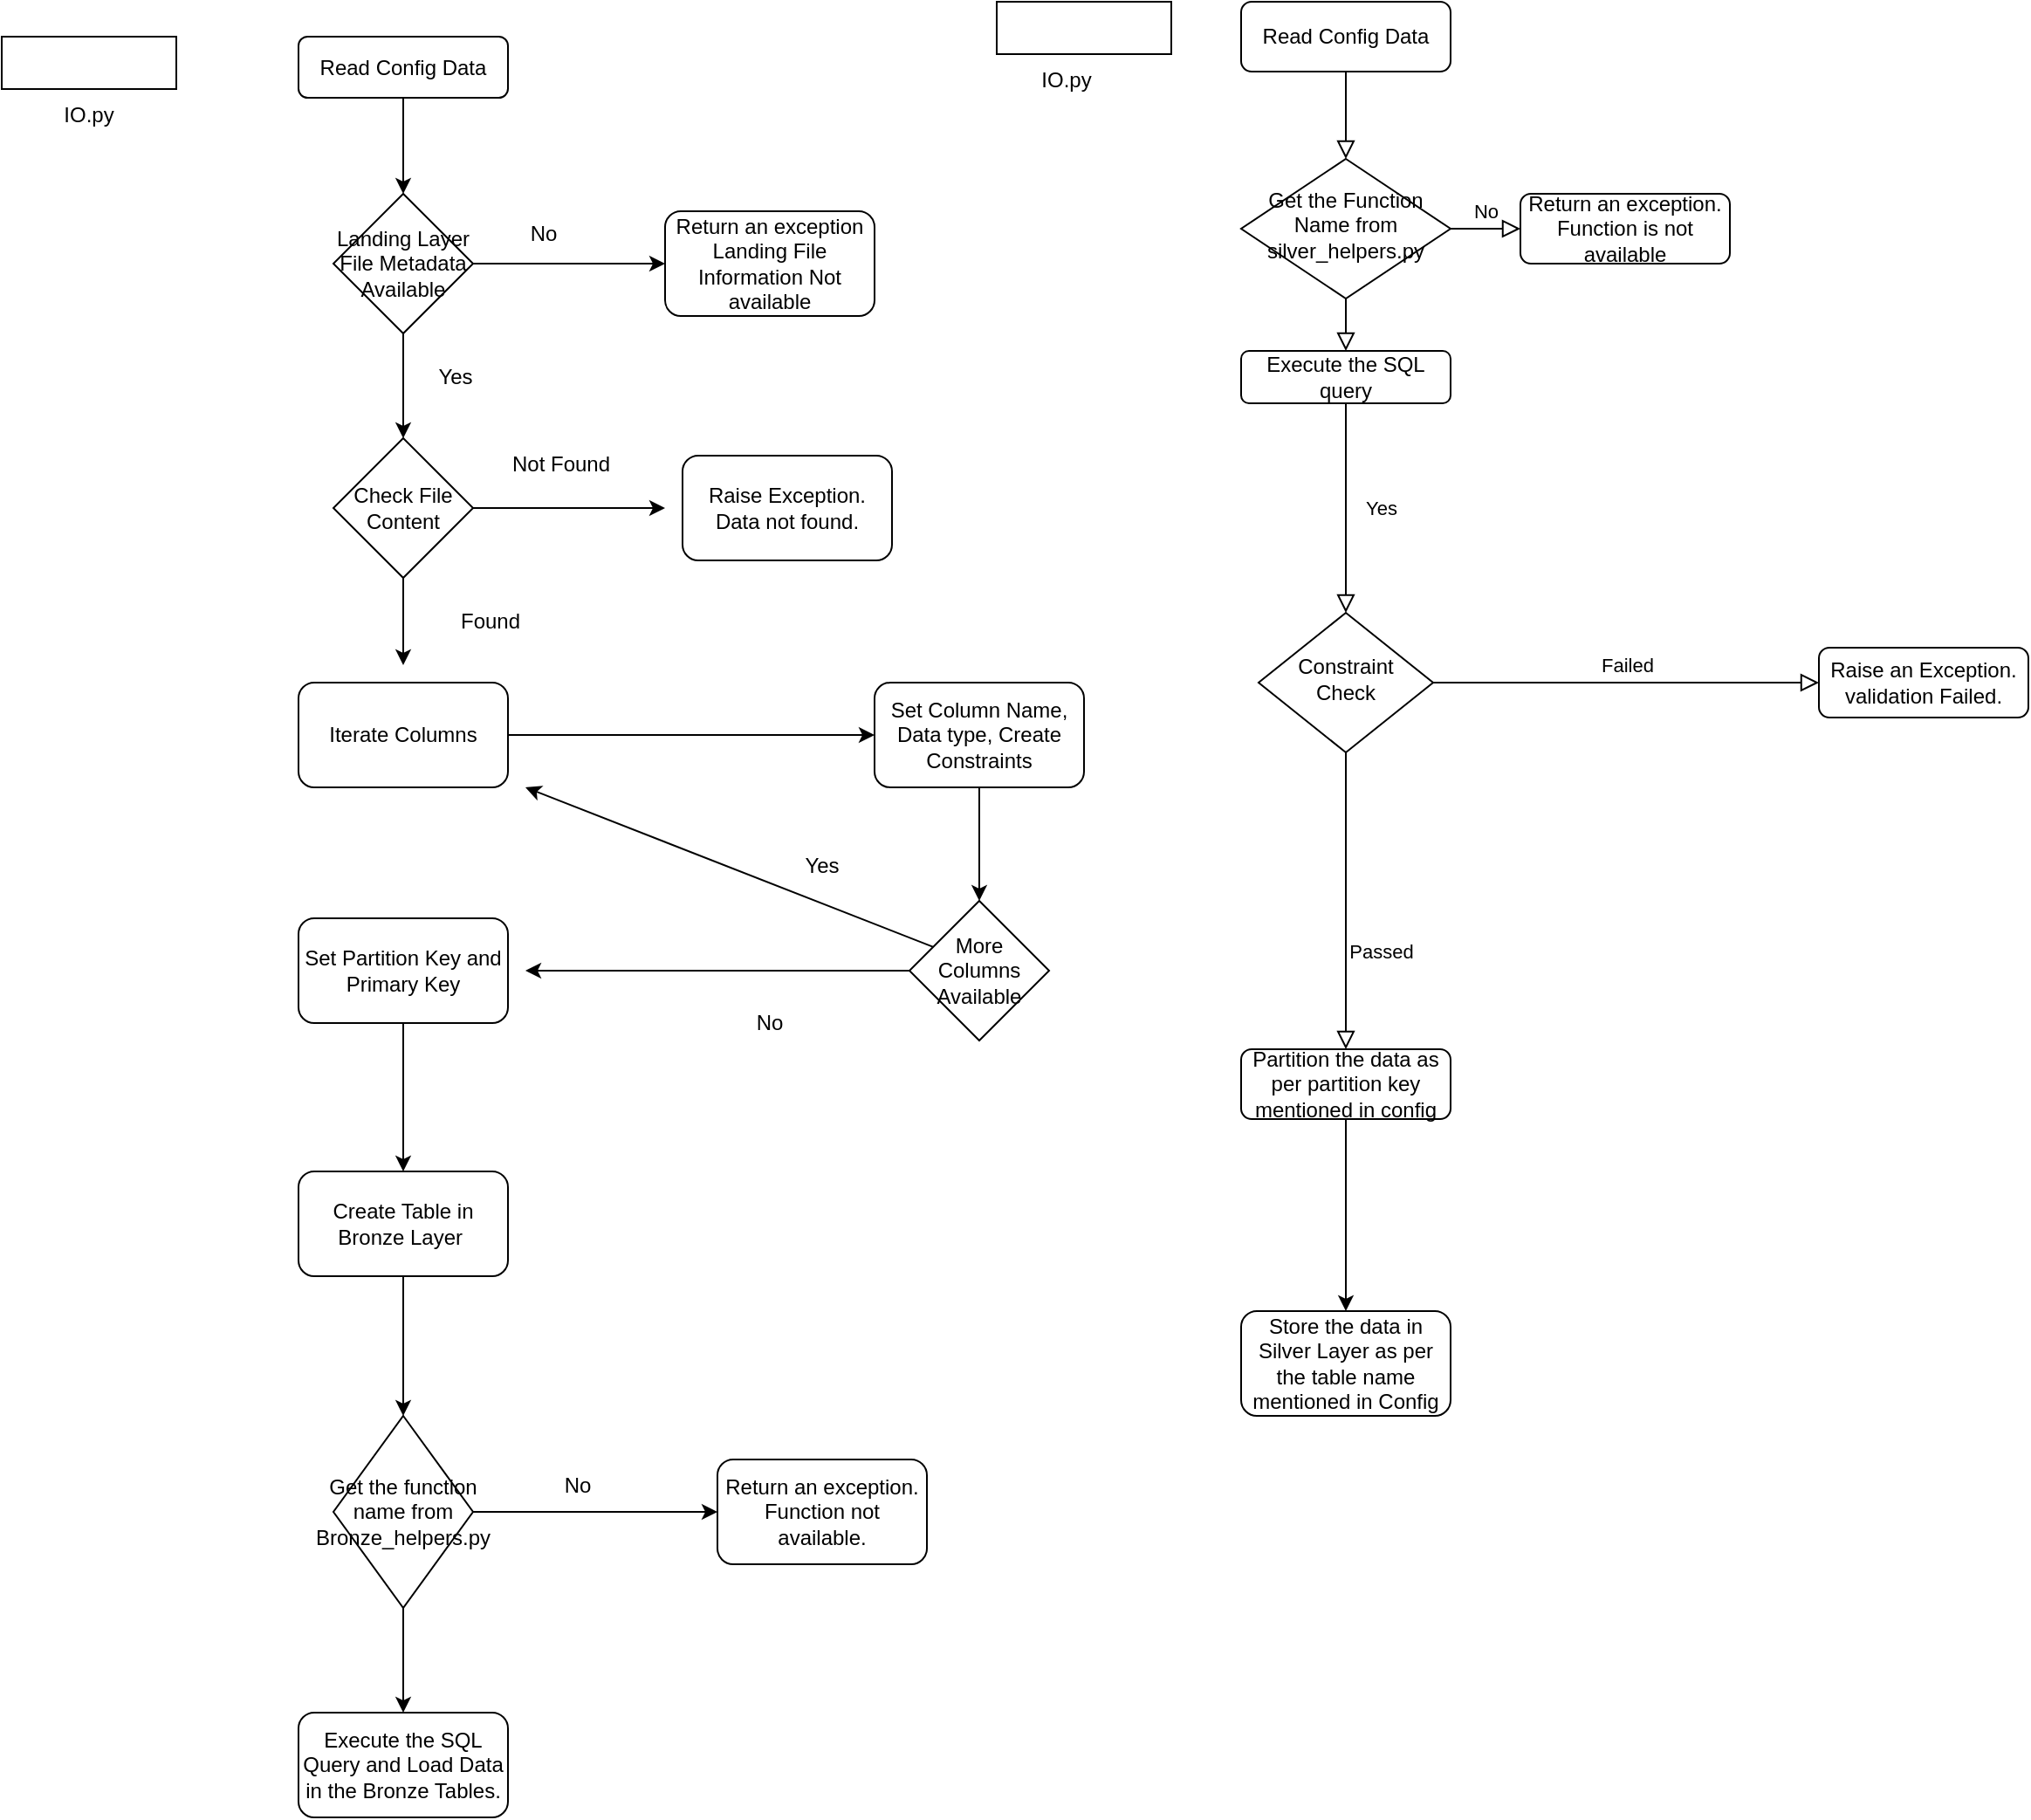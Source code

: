 <mxfile version="25.0.3">
  <diagram id="C5RBs43oDa-KdzZeNtuy" name="Page-1">
    <mxGraphModel dx="794" dy="446" grid="1" gridSize="10" guides="1" tooltips="1" connect="1" arrows="1" fold="1" page="1" pageScale="1" pageWidth="827" pageHeight="1169" math="0" shadow="0">
      <root>
        <mxCell id="WIyWlLk6GJQsqaUBKTNV-0" />
        <mxCell id="WIyWlLk6GJQsqaUBKTNV-1" parent="WIyWlLk6GJQsqaUBKTNV-0" />
        <mxCell id="dKazAt809gk_jQsjABky-11" value="" style="rounded=0;html=1;jettySize=auto;orthogonalLoop=1;fontSize=11;endArrow=block;endFill=0;endSize=8;strokeWidth=1;shadow=0;labelBackgroundColor=none;edgeStyle=orthogonalEdgeStyle;" parent="WIyWlLk6GJQsqaUBKTNV-1" source="dKazAt809gk_jQsjABky-12" target="dKazAt809gk_jQsjABky-15" edge="1">
          <mxGeometry relative="1" as="geometry" />
        </mxCell>
        <mxCell id="dKazAt809gk_jQsjABky-12" value="Read Config Data" style="rounded=1;whiteSpace=wrap;html=1;fontSize=12;glass=0;strokeWidth=1;shadow=0;" parent="WIyWlLk6GJQsqaUBKTNV-1" vertex="1">
          <mxGeometry x="790" y="80" width="120" height="40" as="geometry" />
        </mxCell>
        <mxCell id="dKazAt809gk_jQsjABky-13" value="Yes" style="rounded=0;html=1;jettySize=auto;orthogonalLoop=1;fontSize=11;endArrow=block;endFill=0;endSize=8;strokeWidth=1;shadow=0;labelBackgroundColor=none;edgeStyle=orthogonalEdgeStyle;" parent="WIyWlLk6GJQsqaUBKTNV-1" source="dKazAt809gk_jQsjABky-26" target="dKazAt809gk_jQsjABky-19" edge="1">
          <mxGeometry y="20" relative="1" as="geometry">
            <mxPoint as="offset" />
          </mxGeometry>
        </mxCell>
        <mxCell id="dKazAt809gk_jQsjABky-14" value="No" style="edgeStyle=orthogonalEdgeStyle;rounded=0;html=1;jettySize=auto;orthogonalLoop=1;fontSize=11;endArrow=block;endFill=0;endSize=8;strokeWidth=1;shadow=0;labelBackgroundColor=none;" parent="WIyWlLk6GJQsqaUBKTNV-1" source="dKazAt809gk_jQsjABky-15" target="dKazAt809gk_jQsjABky-16" edge="1">
          <mxGeometry y="10" relative="1" as="geometry">
            <mxPoint as="offset" />
          </mxGeometry>
        </mxCell>
        <mxCell id="dKazAt809gk_jQsjABky-15" value="Get the Function Name from silver_helpers.py" style="rhombus;whiteSpace=wrap;html=1;shadow=0;fontFamily=Helvetica;fontSize=12;align=center;strokeWidth=1;spacing=6;spacingTop=-4;" parent="WIyWlLk6GJQsqaUBKTNV-1" vertex="1">
          <mxGeometry x="790" y="170" width="120" height="80" as="geometry" />
        </mxCell>
        <mxCell id="dKazAt809gk_jQsjABky-16" value="Return an exception. Function is not available" style="rounded=1;whiteSpace=wrap;html=1;fontSize=12;glass=0;strokeWidth=1;shadow=0;" parent="WIyWlLk6GJQsqaUBKTNV-1" vertex="1">
          <mxGeometry x="950" y="190" width="120" height="40" as="geometry" />
        </mxCell>
        <mxCell id="dKazAt809gk_jQsjABky-17" value="Passed" style="rounded=0;html=1;jettySize=auto;orthogonalLoop=1;fontSize=11;endArrow=block;endFill=0;endSize=8;strokeWidth=1;shadow=0;labelBackgroundColor=none;edgeStyle=orthogonalEdgeStyle;" parent="WIyWlLk6GJQsqaUBKTNV-1" source="dKazAt809gk_jQsjABky-19" target="dKazAt809gk_jQsjABky-21" edge="1">
          <mxGeometry x="0.333" y="20" relative="1" as="geometry">
            <mxPoint as="offset" />
          </mxGeometry>
        </mxCell>
        <mxCell id="dKazAt809gk_jQsjABky-18" value="Failed" style="edgeStyle=orthogonalEdgeStyle;rounded=0;html=1;jettySize=auto;orthogonalLoop=1;fontSize=11;endArrow=block;endFill=0;endSize=8;strokeWidth=1;shadow=0;labelBackgroundColor=none;" parent="WIyWlLk6GJQsqaUBKTNV-1" source="dKazAt809gk_jQsjABky-19" target="dKazAt809gk_jQsjABky-22" edge="1">
          <mxGeometry y="10" relative="1" as="geometry">
            <mxPoint as="offset" />
          </mxGeometry>
        </mxCell>
        <mxCell id="dKazAt809gk_jQsjABky-19" value="Constraint Check" style="rhombus;whiteSpace=wrap;html=1;shadow=0;fontFamily=Helvetica;fontSize=12;align=center;strokeWidth=1;spacing=6;spacingTop=-4;" parent="WIyWlLk6GJQsqaUBKTNV-1" vertex="1">
          <mxGeometry x="800" y="430" width="100" height="80" as="geometry" />
        </mxCell>
        <mxCell id="dKazAt809gk_jQsjABky-20" value="" style="edgeStyle=orthogonalEdgeStyle;rounded=0;orthogonalLoop=1;jettySize=auto;html=1;" parent="WIyWlLk6GJQsqaUBKTNV-1" source="dKazAt809gk_jQsjABky-21" target="dKazAt809gk_jQsjABky-27" edge="1">
          <mxGeometry relative="1" as="geometry" />
        </mxCell>
        <mxCell id="dKazAt809gk_jQsjABky-21" value="Partition the data as per partition key mentioned in config" style="rounded=1;whiteSpace=wrap;html=1;fontSize=12;glass=0;strokeWidth=1;shadow=0;" parent="WIyWlLk6GJQsqaUBKTNV-1" vertex="1">
          <mxGeometry x="790" y="680" width="120" height="40" as="geometry" />
        </mxCell>
        <mxCell id="dKazAt809gk_jQsjABky-22" value="Raise an Exception. validation Failed." style="rounded=1;whiteSpace=wrap;html=1;fontSize=12;glass=0;strokeWidth=1;shadow=0;" parent="WIyWlLk6GJQsqaUBKTNV-1" vertex="1">
          <mxGeometry x="1121" y="450" width="120" height="40" as="geometry" />
        </mxCell>
        <mxCell id="dKazAt809gk_jQsjABky-23" value="" style="rounded=0;whiteSpace=wrap;html=1;" parent="WIyWlLk6GJQsqaUBKTNV-1" vertex="1">
          <mxGeometry x="650" y="80" width="100" height="30" as="geometry" />
        </mxCell>
        <mxCell id="dKazAt809gk_jQsjABky-24" value="IO.py" style="text;html=1;align=center;verticalAlign=middle;whiteSpace=wrap;rounded=0;" parent="WIyWlLk6GJQsqaUBKTNV-1" vertex="1">
          <mxGeometry x="660" y="110" width="60" height="30" as="geometry" />
        </mxCell>
        <mxCell id="dKazAt809gk_jQsjABky-25" value="" style="rounded=0;html=1;jettySize=auto;orthogonalLoop=1;fontSize=11;endArrow=block;endFill=0;endSize=8;strokeWidth=1;shadow=0;labelBackgroundColor=none;edgeStyle=orthogonalEdgeStyle;" parent="WIyWlLk6GJQsqaUBKTNV-1" source="dKazAt809gk_jQsjABky-15" target="dKazAt809gk_jQsjABky-26" edge="1">
          <mxGeometry y="20" relative="1" as="geometry">
            <mxPoint as="offset" />
            <mxPoint x="850" y="250" as="sourcePoint" />
            <mxPoint x="850" y="290" as="targetPoint" />
          </mxGeometry>
        </mxCell>
        <mxCell id="dKazAt809gk_jQsjABky-26" value="Execute the SQL query" style="rounded=1;whiteSpace=wrap;html=1;" parent="WIyWlLk6GJQsqaUBKTNV-1" vertex="1">
          <mxGeometry x="790" y="280" width="120" height="30" as="geometry" />
        </mxCell>
        <mxCell id="dKazAt809gk_jQsjABky-27" value="Store the data in Silver Layer as per the table name mentioned in Config" style="rounded=1;whiteSpace=wrap;html=1;" parent="WIyWlLk6GJQsqaUBKTNV-1" vertex="1">
          <mxGeometry x="790" y="830" width="120" height="60" as="geometry" />
        </mxCell>
        <mxCell id="dKazAt809gk_jQsjABky-28" value="" style="rounded=0;whiteSpace=wrap;html=1;" parent="WIyWlLk6GJQsqaUBKTNV-1" vertex="1">
          <mxGeometry x="80" y="100" width="100" height="30" as="geometry" />
        </mxCell>
        <mxCell id="dKazAt809gk_jQsjABky-29" value="IO.py" style="text;html=1;align=center;verticalAlign=middle;whiteSpace=wrap;rounded=0;" parent="WIyWlLk6GJQsqaUBKTNV-1" vertex="1">
          <mxGeometry x="100" y="130" width="60" height="30" as="geometry" />
        </mxCell>
        <mxCell id="dKazAt809gk_jQsjABky-32" value="" style="edgeStyle=orthogonalEdgeStyle;rounded=0;orthogonalLoop=1;jettySize=auto;html=1;" parent="WIyWlLk6GJQsqaUBKTNV-1" source="dKazAt809gk_jQsjABky-30" target="dKazAt809gk_jQsjABky-31" edge="1">
          <mxGeometry relative="1" as="geometry" />
        </mxCell>
        <mxCell id="dKazAt809gk_jQsjABky-30" value="Read Config Data" style="rounded=1;whiteSpace=wrap;html=1;" parent="WIyWlLk6GJQsqaUBKTNV-1" vertex="1">
          <mxGeometry x="250" y="100" width="120" height="35" as="geometry" />
        </mxCell>
        <mxCell id="dKazAt809gk_jQsjABky-34" value="" style="edgeStyle=orthogonalEdgeStyle;rounded=0;orthogonalLoop=1;jettySize=auto;html=1;" parent="WIyWlLk6GJQsqaUBKTNV-1" source="dKazAt809gk_jQsjABky-31" target="dKazAt809gk_jQsjABky-33" edge="1">
          <mxGeometry relative="1" as="geometry" />
        </mxCell>
        <mxCell id="dKazAt809gk_jQsjABky-37" style="edgeStyle=orthogonalEdgeStyle;rounded=0;orthogonalLoop=1;jettySize=auto;html=1;exitX=0.5;exitY=1;exitDx=0;exitDy=0;entryX=0.5;entryY=0;entryDx=0;entryDy=0;" parent="WIyWlLk6GJQsqaUBKTNV-1" source="dKazAt809gk_jQsjABky-31" edge="1">
          <mxGeometry relative="1" as="geometry">
            <mxPoint x="310" y="330" as="targetPoint" />
          </mxGeometry>
        </mxCell>
        <mxCell id="dKazAt809gk_jQsjABky-31" value="Landing Layer File Metadata Available" style="rhombus;whiteSpace=wrap;html=1;" parent="WIyWlLk6GJQsqaUBKTNV-1" vertex="1">
          <mxGeometry x="270" y="190" width="80" height="80" as="geometry" />
        </mxCell>
        <mxCell id="dKazAt809gk_jQsjABky-33" value="Return an exception Landing File Information Not available" style="rounded=1;whiteSpace=wrap;html=1;" parent="WIyWlLk6GJQsqaUBKTNV-1" vertex="1">
          <mxGeometry x="460" y="200" width="120" height="60" as="geometry" />
        </mxCell>
        <mxCell id="dKazAt809gk_jQsjABky-35" value="No" style="text;html=1;align=center;verticalAlign=middle;resizable=0;points=[];autosize=1;strokeColor=none;fillColor=none;" parent="WIyWlLk6GJQsqaUBKTNV-1" vertex="1">
          <mxGeometry x="370" y="198" width="40" height="30" as="geometry" />
        </mxCell>
        <mxCell id="dKazAt809gk_jQsjABky-41" value="" style="edgeStyle=orthogonalEdgeStyle;rounded=0;orthogonalLoop=1;jettySize=auto;html=1;" parent="WIyWlLk6GJQsqaUBKTNV-1" source="dKazAt809gk_jQsjABky-38" edge="1">
          <mxGeometry relative="1" as="geometry">
            <mxPoint x="460" y="370" as="targetPoint" />
          </mxGeometry>
        </mxCell>
        <mxCell id="dKazAt809gk_jQsjABky-44" value="" style="edgeStyle=orthogonalEdgeStyle;rounded=0;orthogonalLoop=1;jettySize=auto;html=1;" parent="WIyWlLk6GJQsqaUBKTNV-1" source="dKazAt809gk_jQsjABky-38" edge="1">
          <mxGeometry relative="1" as="geometry">
            <mxPoint x="310" y="460" as="targetPoint" />
          </mxGeometry>
        </mxCell>
        <mxCell id="dKazAt809gk_jQsjABky-38" value="Check File Content" style="rhombus;whiteSpace=wrap;html=1;" parent="WIyWlLk6GJQsqaUBKTNV-1" vertex="1">
          <mxGeometry x="270" y="330" width="80" height="80" as="geometry" />
        </mxCell>
        <mxCell id="dKazAt809gk_jQsjABky-39" value="Raise Exception. Data not found." style="rounded=1;whiteSpace=wrap;html=1;" parent="WIyWlLk6GJQsqaUBKTNV-1" vertex="1">
          <mxGeometry x="470" y="340" width="120" height="60" as="geometry" />
        </mxCell>
        <mxCell id="dKazAt809gk_jQsjABky-42" value="Not Found" style="text;html=1;align=center;verticalAlign=middle;resizable=0;points=[];autosize=1;strokeColor=none;fillColor=none;" parent="WIyWlLk6GJQsqaUBKTNV-1" vertex="1">
          <mxGeometry x="360" y="330" width="80" height="30" as="geometry" />
        </mxCell>
        <mxCell id="dKazAt809gk_jQsjABky-49" value="" style="edgeStyle=orthogonalEdgeStyle;rounded=0;orthogonalLoop=1;jettySize=auto;html=1;" parent="WIyWlLk6GJQsqaUBKTNV-1" source="dKazAt809gk_jQsjABky-45" target="dKazAt809gk_jQsjABky-48" edge="1">
          <mxGeometry relative="1" as="geometry" />
        </mxCell>
        <mxCell id="dKazAt809gk_jQsjABky-45" value="Iterate Columns" style="rounded=1;whiteSpace=wrap;html=1;" parent="WIyWlLk6GJQsqaUBKTNV-1" vertex="1">
          <mxGeometry x="250" y="470" width="120" height="60" as="geometry" />
        </mxCell>
        <mxCell id="dKazAt809gk_jQsjABky-47" value="Found" style="text;html=1;align=center;verticalAlign=middle;whiteSpace=wrap;rounded=0;" parent="WIyWlLk6GJQsqaUBKTNV-1" vertex="1">
          <mxGeometry x="330" y="420" width="60" height="30" as="geometry" />
        </mxCell>
        <mxCell id="dKazAt809gk_jQsjABky-57" value="" style="edgeStyle=orthogonalEdgeStyle;rounded=0;orthogonalLoop=1;jettySize=auto;html=1;" parent="WIyWlLk6GJQsqaUBKTNV-1" source="dKazAt809gk_jQsjABky-48" target="dKazAt809gk_jQsjABky-50" edge="1">
          <mxGeometry relative="1" as="geometry" />
        </mxCell>
        <mxCell id="dKazAt809gk_jQsjABky-48" value="Set Column Name, Data type, Create Constraints" style="rounded=1;whiteSpace=wrap;html=1;" parent="WIyWlLk6GJQsqaUBKTNV-1" vertex="1">
          <mxGeometry x="580" y="470" width="120" height="60" as="geometry" />
        </mxCell>
        <mxCell id="dKazAt809gk_jQsjABky-52" style="edgeStyle=orthogonalEdgeStyle;rounded=0;orthogonalLoop=1;jettySize=auto;html=1;" parent="WIyWlLk6GJQsqaUBKTNV-1" source="dKazAt809gk_jQsjABky-50" edge="1">
          <mxGeometry relative="1" as="geometry">
            <mxPoint x="380" y="635" as="targetPoint" />
          </mxGeometry>
        </mxCell>
        <mxCell id="dKazAt809gk_jQsjABky-50" value="More Columns Available" style="rhombus;whiteSpace=wrap;html=1;" parent="WIyWlLk6GJQsqaUBKTNV-1" vertex="1">
          <mxGeometry x="600" y="595" width="80" height="80" as="geometry" />
        </mxCell>
        <mxCell id="dKazAt809gk_jQsjABky-55" value="" style="edgeStyle=orthogonalEdgeStyle;rounded=0;orthogonalLoop=1;jettySize=auto;html=1;" parent="WIyWlLk6GJQsqaUBKTNV-1" source="dKazAt809gk_jQsjABky-51" target="dKazAt809gk_jQsjABky-54" edge="1">
          <mxGeometry relative="1" as="geometry" />
        </mxCell>
        <mxCell id="dKazAt809gk_jQsjABky-51" value="Set Partition Key and Primary Key" style="rounded=1;whiteSpace=wrap;html=1;" parent="WIyWlLk6GJQsqaUBKTNV-1" vertex="1">
          <mxGeometry x="250" y="605" width="120" height="60" as="geometry" />
        </mxCell>
        <mxCell id="dKazAt809gk_jQsjABky-53" value="No" style="text;html=1;align=center;verticalAlign=middle;whiteSpace=wrap;rounded=0;" parent="WIyWlLk6GJQsqaUBKTNV-1" vertex="1">
          <mxGeometry x="490" y="650" width="60" height="30" as="geometry" />
        </mxCell>
        <mxCell id="dKazAt809gk_jQsjABky-60" value="" style="edgeStyle=orthogonalEdgeStyle;rounded=0;orthogonalLoop=1;jettySize=auto;html=1;" parent="WIyWlLk6GJQsqaUBKTNV-1" source="dKazAt809gk_jQsjABky-54" target="dKazAt809gk_jQsjABky-59" edge="1">
          <mxGeometry relative="1" as="geometry" />
        </mxCell>
        <mxCell id="dKazAt809gk_jQsjABky-54" value="Create Table in Bronze Layer&amp;nbsp;" style="rounded=1;whiteSpace=wrap;html=1;" parent="WIyWlLk6GJQsqaUBKTNV-1" vertex="1">
          <mxGeometry x="250" y="750" width="120" height="60" as="geometry" />
        </mxCell>
        <mxCell id="dKazAt809gk_jQsjABky-56" value="" style="endArrow=classic;html=1;rounded=0;exitX=0.167;exitY=0.329;exitDx=0;exitDy=0;exitPerimeter=0;" parent="WIyWlLk6GJQsqaUBKTNV-1" source="dKazAt809gk_jQsjABky-50" edge="1">
          <mxGeometry width="50" height="50" relative="1" as="geometry">
            <mxPoint x="580" y="620" as="sourcePoint" />
            <mxPoint x="380" y="530" as="targetPoint" />
          </mxGeometry>
        </mxCell>
        <mxCell id="dKazAt809gk_jQsjABky-58" value="Yes" style="text;html=1;align=center;verticalAlign=middle;whiteSpace=wrap;rounded=0;" parent="WIyWlLk6GJQsqaUBKTNV-1" vertex="1">
          <mxGeometry x="520" y="560" width="60" height="30" as="geometry" />
        </mxCell>
        <mxCell id="dKazAt809gk_jQsjABky-62" style="edgeStyle=orthogonalEdgeStyle;rounded=0;orthogonalLoop=1;jettySize=auto;html=1;entryX=0;entryY=0.5;entryDx=0;entryDy=0;" parent="WIyWlLk6GJQsqaUBKTNV-1" source="dKazAt809gk_jQsjABky-59" target="dKazAt809gk_jQsjABky-61" edge="1">
          <mxGeometry relative="1" as="geometry" />
        </mxCell>
        <mxCell id="dKazAt809gk_jQsjABky-65" value="" style="edgeStyle=orthogonalEdgeStyle;rounded=0;orthogonalLoop=1;jettySize=auto;html=1;" parent="WIyWlLk6GJQsqaUBKTNV-1" source="dKazAt809gk_jQsjABky-59" target="dKazAt809gk_jQsjABky-64" edge="1">
          <mxGeometry relative="1" as="geometry" />
        </mxCell>
        <mxCell id="dKazAt809gk_jQsjABky-59" value="Get the function name from Bronze_helpers.py" style="rhombus;whiteSpace=wrap;html=1;" parent="WIyWlLk6GJQsqaUBKTNV-1" vertex="1">
          <mxGeometry x="270" y="890" width="80" height="110" as="geometry" />
        </mxCell>
        <mxCell id="dKazAt809gk_jQsjABky-61" value="Return an exception. Function not available." style="rounded=1;whiteSpace=wrap;html=1;" parent="WIyWlLk6GJQsqaUBKTNV-1" vertex="1">
          <mxGeometry x="490" y="915" width="120" height="60" as="geometry" />
        </mxCell>
        <mxCell id="dKazAt809gk_jQsjABky-63" value="No" style="text;html=1;align=center;verticalAlign=middle;whiteSpace=wrap;rounded=0;" parent="WIyWlLk6GJQsqaUBKTNV-1" vertex="1">
          <mxGeometry x="380" y="915" width="60" height="30" as="geometry" />
        </mxCell>
        <mxCell id="dKazAt809gk_jQsjABky-64" value="Execute the SQL Query and Load Data in the Bronze Tables." style="rounded=1;whiteSpace=wrap;html=1;" parent="WIyWlLk6GJQsqaUBKTNV-1" vertex="1">
          <mxGeometry x="250" y="1060" width="120" height="60" as="geometry" />
        </mxCell>
        <mxCell id="dKazAt809gk_jQsjABky-66" value="Yes" style="text;html=1;align=center;verticalAlign=middle;whiteSpace=wrap;rounded=0;" parent="WIyWlLk6GJQsqaUBKTNV-1" vertex="1">
          <mxGeometry x="310" y="280" width="60" height="30" as="geometry" />
        </mxCell>
      </root>
    </mxGraphModel>
  </diagram>
</mxfile>
